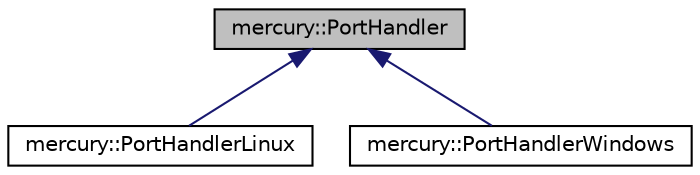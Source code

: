 digraph "mercury::PortHandler"
{
 // LATEX_PDF_SIZE
  edge [fontname="Helvetica",fontsize="10",labelfontname="Helvetica",labelfontsize="10"];
  node [fontname="Helvetica",fontsize="10",shape=record];
  Node1 [label="mercury::PortHandler",height=0.2,width=0.4,color="black", fillcolor="grey75", style="filled", fontcolor="black",tooltip="The class for port control that inherits PortHandlerLinux, PortHandlerWindows, PortHandlerMac,..."];
  Node1 -> Node2 [dir="back",color="midnightblue",fontsize="10",style="solid",fontname="Helvetica"];
  Node2 [label="mercury::PortHandlerLinux",height=0.2,width=0.4,color="black", fillcolor="white", style="filled",URL="$classmercury_1_1_port_handler_linux.html",tooltip="The class for control port in Linux."];
  Node1 -> Node3 [dir="back",color="midnightblue",fontsize="10",style="solid",fontname="Helvetica"];
  Node3 [label="mercury::PortHandlerWindows",height=0.2,width=0.4,color="black", fillcolor="white", style="filled",URL="$classmercury_1_1_port_handler_windows.html",tooltip="The class for control port in Windows."];
}
